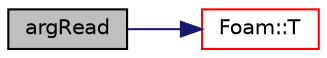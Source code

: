 digraph "argRead"
{
  bgcolor="transparent";
  edge [fontname="Helvetica",fontsize="10",labelfontname="Helvetica",labelfontsize="10"];
  node [fontname="Helvetica",fontsize="10",shape=record];
  rankdir="LR";
  Node1063 [label="argRead",height=0.2,width=0.4,color="black", fillcolor="grey75", style="filled", fontcolor="black"];
  Node1063 -> Node1064 [color="midnightblue",fontsize="10",style="solid",fontname="Helvetica"];
  Node1064 [label="Foam::T",height=0.2,width=0.4,color="red",URL="$a21851.html#ae57fda0abb14bb0944947c463c6e09d4"];
}
